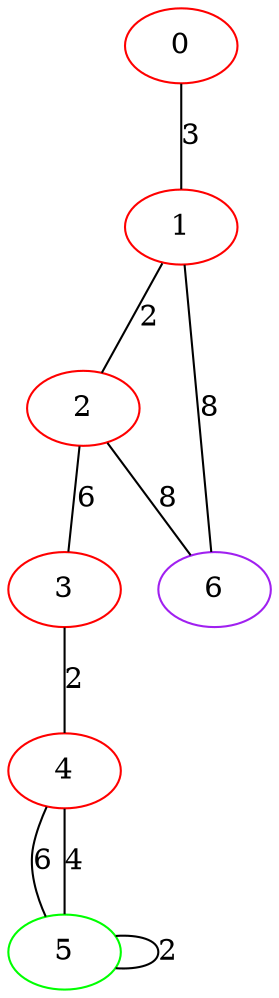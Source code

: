 graph "" {
0 [color=red, weight=1];
1 [color=red, weight=1];
2 [color=red, weight=1];
3 [color=red, weight=1];
4 [color=red, weight=1];
5 [color=green, weight=2];
6 [color=purple, weight=4];
0 -- 1  [key=0, label=3];
1 -- 2  [key=0, label=2];
1 -- 6  [key=0, label=8];
2 -- 3  [key=0, label=6];
2 -- 6  [key=0, label=8];
3 -- 4  [key=0, label=2];
4 -- 5  [key=0, label=6];
4 -- 5  [key=1, label=4];
5 -- 5  [key=0, label=2];
}
